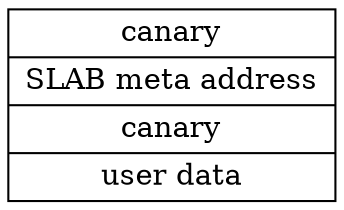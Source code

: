 digraph {
    slab_data [shape="record", label=" {<tail> canary | <addr> SLAB meta address | <head> canary | <user_data> user data}"];
}
